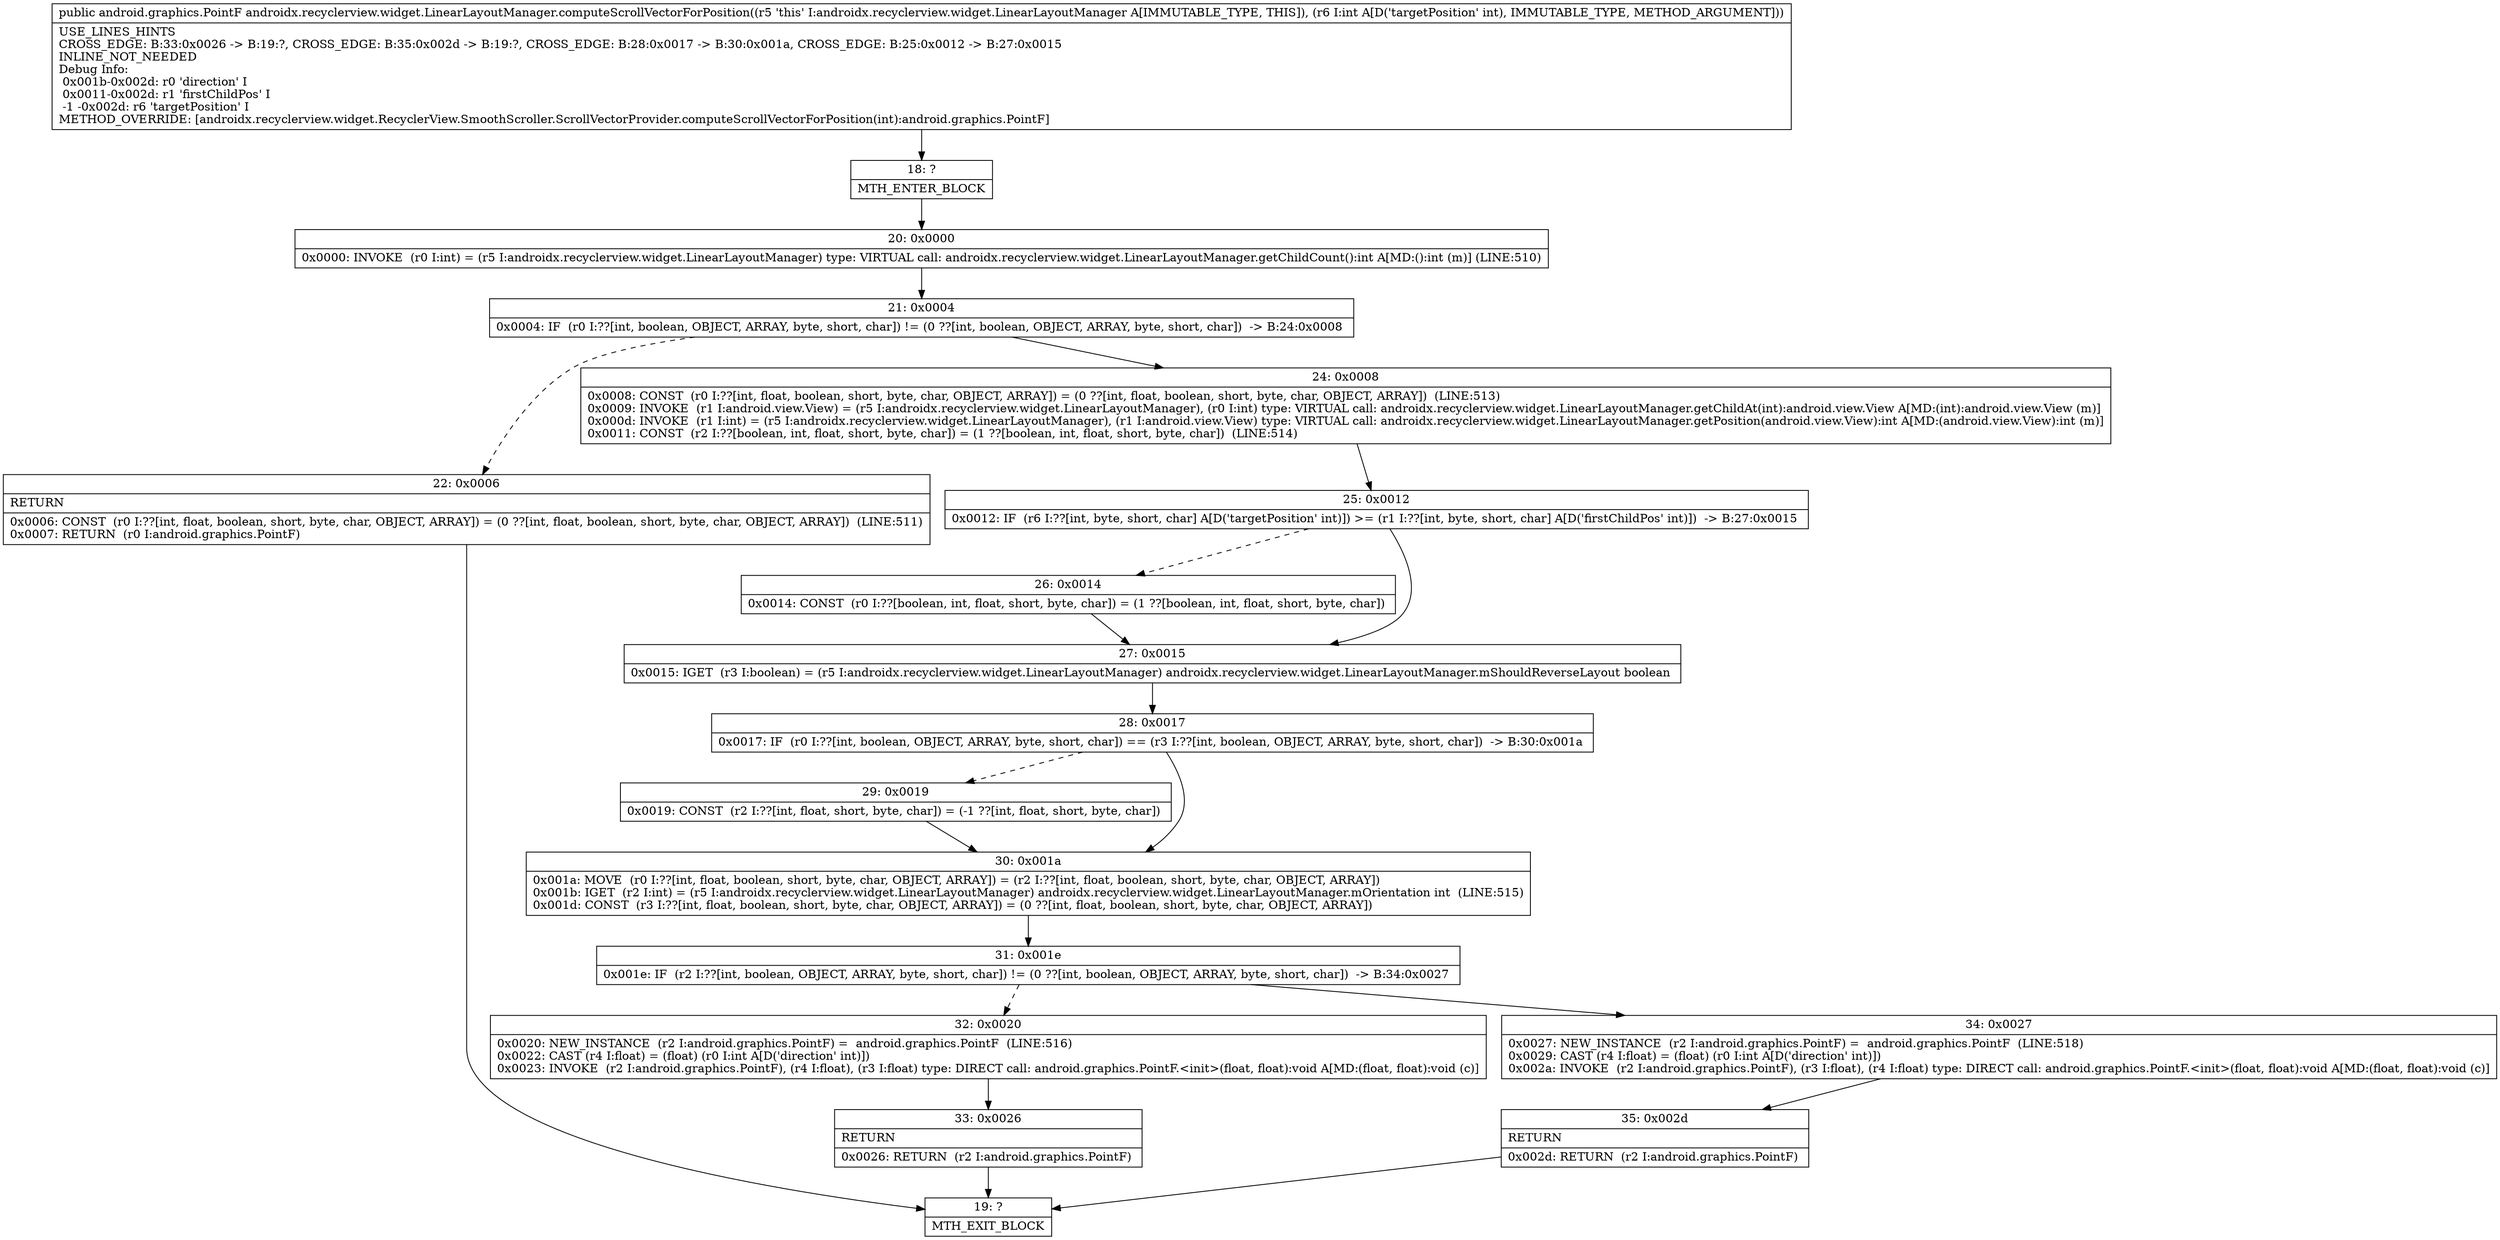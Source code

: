digraph "CFG forandroidx.recyclerview.widget.LinearLayoutManager.computeScrollVectorForPosition(I)Landroid\/graphics\/PointF;" {
Node_18 [shape=record,label="{18\:\ ?|MTH_ENTER_BLOCK\l}"];
Node_20 [shape=record,label="{20\:\ 0x0000|0x0000: INVOKE  (r0 I:int) = (r5 I:androidx.recyclerview.widget.LinearLayoutManager) type: VIRTUAL call: androidx.recyclerview.widget.LinearLayoutManager.getChildCount():int A[MD:():int (m)] (LINE:510)\l}"];
Node_21 [shape=record,label="{21\:\ 0x0004|0x0004: IF  (r0 I:??[int, boolean, OBJECT, ARRAY, byte, short, char]) != (0 ??[int, boolean, OBJECT, ARRAY, byte, short, char])  \-\> B:24:0x0008 \l}"];
Node_22 [shape=record,label="{22\:\ 0x0006|RETURN\l|0x0006: CONST  (r0 I:??[int, float, boolean, short, byte, char, OBJECT, ARRAY]) = (0 ??[int, float, boolean, short, byte, char, OBJECT, ARRAY])  (LINE:511)\l0x0007: RETURN  (r0 I:android.graphics.PointF) \l}"];
Node_19 [shape=record,label="{19\:\ ?|MTH_EXIT_BLOCK\l}"];
Node_24 [shape=record,label="{24\:\ 0x0008|0x0008: CONST  (r0 I:??[int, float, boolean, short, byte, char, OBJECT, ARRAY]) = (0 ??[int, float, boolean, short, byte, char, OBJECT, ARRAY])  (LINE:513)\l0x0009: INVOKE  (r1 I:android.view.View) = (r5 I:androidx.recyclerview.widget.LinearLayoutManager), (r0 I:int) type: VIRTUAL call: androidx.recyclerview.widget.LinearLayoutManager.getChildAt(int):android.view.View A[MD:(int):android.view.View (m)]\l0x000d: INVOKE  (r1 I:int) = (r5 I:androidx.recyclerview.widget.LinearLayoutManager), (r1 I:android.view.View) type: VIRTUAL call: androidx.recyclerview.widget.LinearLayoutManager.getPosition(android.view.View):int A[MD:(android.view.View):int (m)]\l0x0011: CONST  (r2 I:??[boolean, int, float, short, byte, char]) = (1 ??[boolean, int, float, short, byte, char])  (LINE:514)\l}"];
Node_25 [shape=record,label="{25\:\ 0x0012|0x0012: IF  (r6 I:??[int, byte, short, char] A[D('targetPosition' int)]) \>= (r1 I:??[int, byte, short, char] A[D('firstChildPos' int)])  \-\> B:27:0x0015 \l}"];
Node_26 [shape=record,label="{26\:\ 0x0014|0x0014: CONST  (r0 I:??[boolean, int, float, short, byte, char]) = (1 ??[boolean, int, float, short, byte, char]) \l}"];
Node_27 [shape=record,label="{27\:\ 0x0015|0x0015: IGET  (r3 I:boolean) = (r5 I:androidx.recyclerview.widget.LinearLayoutManager) androidx.recyclerview.widget.LinearLayoutManager.mShouldReverseLayout boolean \l}"];
Node_28 [shape=record,label="{28\:\ 0x0017|0x0017: IF  (r0 I:??[int, boolean, OBJECT, ARRAY, byte, short, char]) == (r3 I:??[int, boolean, OBJECT, ARRAY, byte, short, char])  \-\> B:30:0x001a \l}"];
Node_29 [shape=record,label="{29\:\ 0x0019|0x0019: CONST  (r2 I:??[int, float, short, byte, char]) = (\-1 ??[int, float, short, byte, char]) \l}"];
Node_30 [shape=record,label="{30\:\ 0x001a|0x001a: MOVE  (r0 I:??[int, float, boolean, short, byte, char, OBJECT, ARRAY]) = (r2 I:??[int, float, boolean, short, byte, char, OBJECT, ARRAY]) \l0x001b: IGET  (r2 I:int) = (r5 I:androidx.recyclerview.widget.LinearLayoutManager) androidx.recyclerview.widget.LinearLayoutManager.mOrientation int  (LINE:515)\l0x001d: CONST  (r3 I:??[int, float, boolean, short, byte, char, OBJECT, ARRAY]) = (0 ??[int, float, boolean, short, byte, char, OBJECT, ARRAY]) \l}"];
Node_31 [shape=record,label="{31\:\ 0x001e|0x001e: IF  (r2 I:??[int, boolean, OBJECT, ARRAY, byte, short, char]) != (0 ??[int, boolean, OBJECT, ARRAY, byte, short, char])  \-\> B:34:0x0027 \l}"];
Node_32 [shape=record,label="{32\:\ 0x0020|0x0020: NEW_INSTANCE  (r2 I:android.graphics.PointF) =  android.graphics.PointF  (LINE:516)\l0x0022: CAST (r4 I:float) = (float) (r0 I:int A[D('direction' int)]) \l0x0023: INVOKE  (r2 I:android.graphics.PointF), (r4 I:float), (r3 I:float) type: DIRECT call: android.graphics.PointF.\<init\>(float, float):void A[MD:(float, float):void (c)]\l}"];
Node_33 [shape=record,label="{33\:\ 0x0026|RETURN\l|0x0026: RETURN  (r2 I:android.graphics.PointF) \l}"];
Node_34 [shape=record,label="{34\:\ 0x0027|0x0027: NEW_INSTANCE  (r2 I:android.graphics.PointF) =  android.graphics.PointF  (LINE:518)\l0x0029: CAST (r4 I:float) = (float) (r0 I:int A[D('direction' int)]) \l0x002a: INVOKE  (r2 I:android.graphics.PointF), (r3 I:float), (r4 I:float) type: DIRECT call: android.graphics.PointF.\<init\>(float, float):void A[MD:(float, float):void (c)]\l}"];
Node_35 [shape=record,label="{35\:\ 0x002d|RETURN\l|0x002d: RETURN  (r2 I:android.graphics.PointF) \l}"];
MethodNode[shape=record,label="{public android.graphics.PointF androidx.recyclerview.widget.LinearLayoutManager.computeScrollVectorForPosition((r5 'this' I:androidx.recyclerview.widget.LinearLayoutManager A[IMMUTABLE_TYPE, THIS]), (r6 I:int A[D('targetPosition' int), IMMUTABLE_TYPE, METHOD_ARGUMENT]))  | USE_LINES_HINTS\lCROSS_EDGE: B:33:0x0026 \-\> B:19:?, CROSS_EDGE: B:35:0x002d \-\> B:19:?, CROSS_EDGE: B:28:0x0017 \-\> B:30:0x001a, CROSS_EDGE: B:25:0x0012 \-\> B:27:0x0015\lINLINE_NOT_NEEDED\lDebug Info:\l  0x001b\-0x002d: r0 'direction' I\l  0x0011\-0x002d: r1 'firstChildPos' I\l  \-1 \-0x002d: r6 'targetPosition' I\lMETHOD_OVERRIDE: [androidx.recyclerview.widget.RecyclerView.SmoothScroller.ScrollVectorProvider.computeScrollVectorForPosition(int):android.graphics.PointF]\l}"];
MethodNode -> Node_18;Node_18 -> Node_20;
Node_20 -> Node_21;
Node_21 -> Node_22[style=dashed];
Node_21 -> Node_24;
Node_22 -> Node_19;
Node_24 -> Node_25;
Node_25 -> Node_26[style=dashed];
Node_25 -> Node_27;
Node_26 -> Node_27;
Node_27 -> Node_28;
Node_28 -> Node_29[style=dashed];
Node_28 -> Node_30;
Node_29 -> Node_30;
Node_30 -> Node_31;
Node_31 -> Node_32[style=dashed];
Node_31 -> Node_34;
Node_32 -> Node_33;
Node_33 -> Node_19;
Node_34 -> Node_35;
Node_35 -> Node_19;
}

